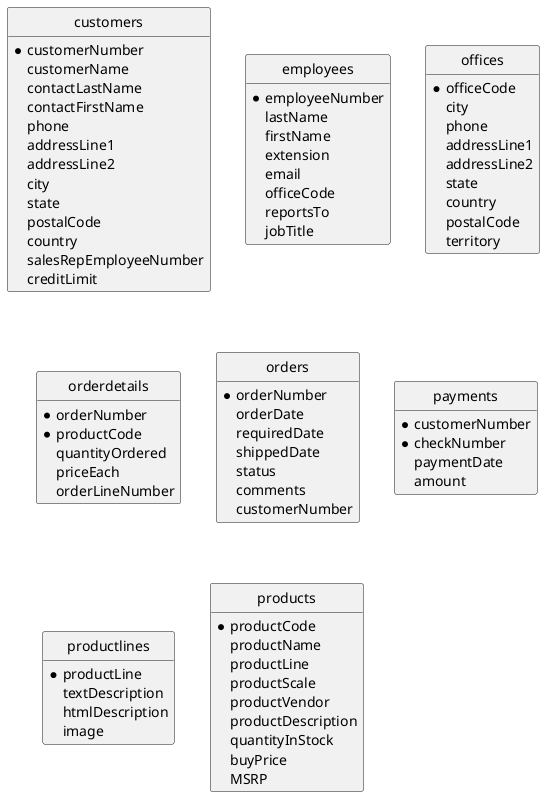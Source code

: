 @startuml

' hide the spot
hide circle
hide methods
hide stereotypes

' avoid problems with angled crows feet
skinparam linetype ortho

entity customers {
  *customerNumber
  customerName
  contactLastName
  contactFirstName
  phone
  addressLine1
  addressLine2
  city
  state
  postalCode
  country
  salesRepEmployeeNumber
  creditLimit
}
entity employees {
  *employeeNumber
  lastName
  firstName
  extension
  email
  officeCode
  reportsTo
  jobTitle
}
entity offices {
  *officeCode
  city
  phone
  addressLine1
  addressLine2
  state
  country
  postalCode
  territory
}
entity orderdetails {
  *orderNumber
  *productCode
  quantityOrdered
  priceEach
  orderLineNumber
}
entity orders {
  *orderNumber
  orderDate
  requiredDate
  shippedDate
  status
  comments
  customerNumber
}
entity payments {
  *customerNumber
  *checkNumber
  paymentDate
  amount
}
entity productlines {
  *productLine
  textDescription
  htmlDescription
  image
}
entity products {
  *productCode
  productName
  productLine
  productScale
  productVendor
  productDescription
  quantityInStock
  buyPrice
  MSRP
}




@enduml
